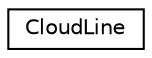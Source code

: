 digraph G
{
  edge [fontname="Helvetica",fontsize="10",labelfontname="Helvetica",labelfontsize="10"];
  node [fontname="Helvetica",fontsize="10",shape=record];
  rankdir="LR";
  Node1 [label="CloudLine",height=0.2,width=0.4,color="black", fillcolor="white", style="filled",URL="$struct_cloud_line.html"];
}
